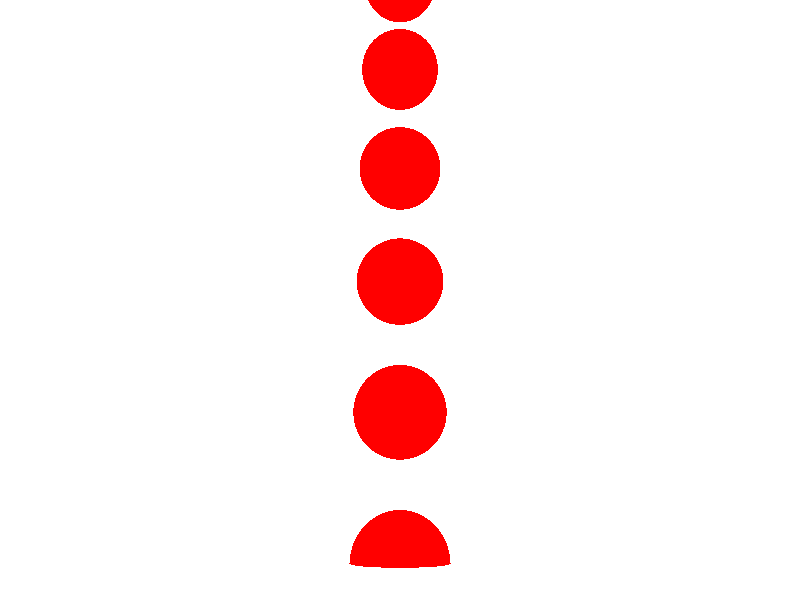 /*
    sculpture.pov
    Brendon Walter
    2015 September
*/

// basic colors
#declare SolidRed = pigment { rgb<1,0,0> };
#declare SolidGreen = pigment { rgb<0,1,0> };
#declare SolidBlue = pigment { rgb<0,0,1> };
#declare SolidWhite = pigment { rgb<1,1,1> };
#declare SolidBlack = pigment { rgb<0,0,0> };

// camera positions
#declare InsideCameraView = <0,1,-10>;
#declare FarawayCameraView = <0, 1, -40>;

background {
    rgb <1,1,1>
}

light_source {
    <5, 15,-5>        // location
    rgb <1,1,1>
}

light_source {
    InsideCameraView
    rgb <0.2,0.2,0.2>
}

camera {
    location InsideCameraView
//    location FarawayCameraView
    look_at <0, 4.5, 0>
}


// While loop to make the column of spheres
#declare vertical = 0;      // control vertical rise of spheres
#while (vertical <= 20)

    // create vertical tower of red spheres
    sphere {
        <0, vertical, 3>     // center
        1                    // radius

        texture {
            SolidRed
            finish { 
                phong 1 
                reflection 1
            }
        }
    }

    #declare vertical = vertical+3;
#end

// texture of the building
#declare BuildingTexture = texture {
    SolidWhite
    normal { bumps 0.1 scale 0.1 }
    finish { phong 1 }
};
    
plane {             // floor of room
    <0,1,0>         // normal vector
    0               // distance from origin

    texture { 
        BuildingTexture
    }
}

torus {             // ceiling of room
    12              // major radius
    7.5             // minor radius

    scale<1, .1, 1>
    translate<0,10,3>

    texture {
        BuildingTexture
    }
    
}

cylinder {          // walls of room
    <0, 0, 3>
    <0, 10, 3>
    15
    open

    texture {
        BuildingTexture
    } 
}

